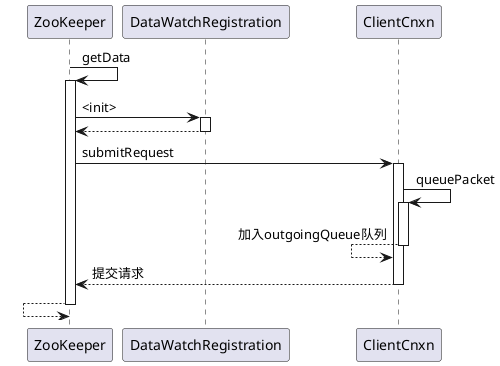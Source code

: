 @startuml
ZooKeeper->ZooKeeper:getData
activate ZooKeeper
    ZooKeeper->DataWatchRegistration:<init>
    activate DataWatchRegistration
    ZooKeeper<--DataWatchRegistration:
    deactivate DataWatchRegistration

    ZooKeeper->ClientCnxn:submitRequest
    activate ClientCnxn
        ClientCnxn->ClientCnxn:queuePacket
        activate ClientCnxn
        ClientCnxn<--ClientCnxn:加入outgoingQueue队列
        deactivate ClientCnxn
    ZooKeeper<--ClientCnxn:提交请求
    deactivate ClientCnxn
ZooKeeper<--ZooKeeper:
deactivate ZooKeeper
@enduml
